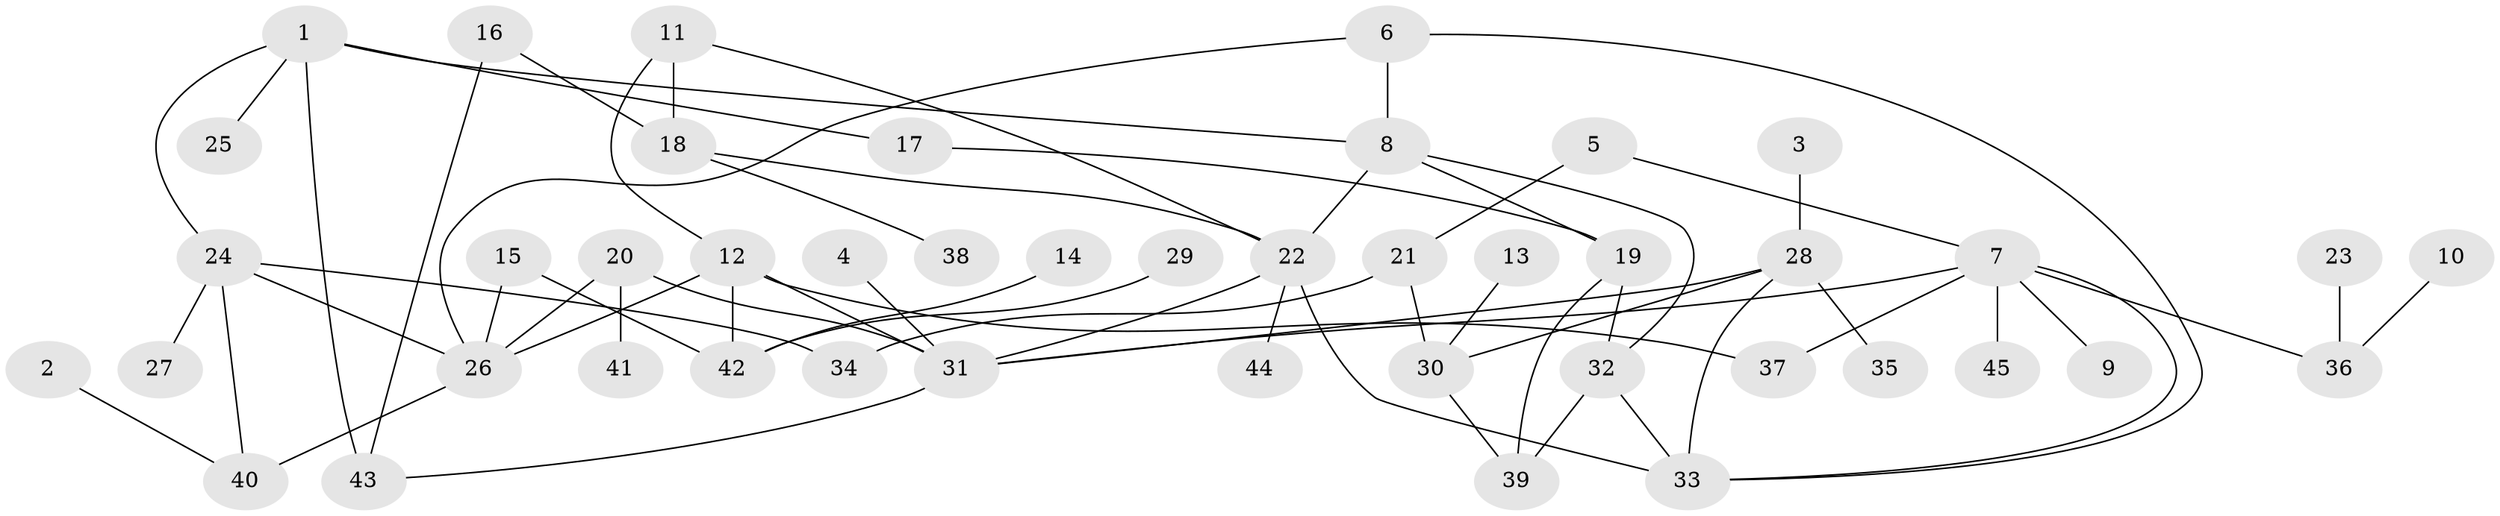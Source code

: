 // original degree distribution, {3: 0.25555555555555554, 4: 0.1, 7: 0.022222222222222223, 6: 0.03333333333333333, 1: 0.34444444444444444, 2: 0.2222222222222222, 5: 0.022222222222222223}
// Generated by graph-tools (version 1.1) at 2025/49/03/09/25 03:49:24]
// undirected, 45 vertices, 64 edges
graph export_dot {
graph [start="1"]
  node [color=gray90,style=filled];
  1;
  2;
  3;
  4;
  5;
  6;
  7;
  8;
  9;
  10;
  11;
  12;
  13;
  14;
  15;
  16;
  17;
  18;
  19;
  20;
  21;
  22;
  23;
  24;
  25;
  26;
  27;
  28;
  29;
  30;
  31;
  32;
  33;
  34;
  35;
  36;
  37;
  38;
  39;
  40;
  41;
  42;
  43;
  44;
  45;
  1 -- 8 [weight=1.0];
  1 -- 17 [weight=1.0];
  1 -- 24 [weight=1.0];
  1 -- 25 [weight=1.0];
  1 -- 43 [weight=1.0];
  2 -- 40 [weight=1.0];
  3 -- 28 [weight=1.0];
  4 -- 31 [weight=1.0];
  5 -- 7 [weight=1.0];
  5 -- 21 [weight=1.0];
  6 -- 8 [weight=1.0];
  6 -- 26 [weight=1.0];
  6 -- 33 [weight=1.0];
  7 -- 9 [weight=1.0];
  7 -- 31 [weight=1.0];
  7 -- 33 [weight=1.0];
  7 -- 36 [weight=1.0];
  7 -- 37 [weight=1.0];
  7 -- 45 [weight=1.0];
  8 -- 19 [weight=1.0];
  8 -- 22 [weight=1.0];
  8 -- 32 [weight=1.0];
  10 -- 36 [weight=1.0];
  11 -- 12 [weight=1.0];
  11 -- 18 [weight=1.0];
  11 -- 22 [weight=1.0];
  12 -- 26 [weight=1.0];
  12 -- 31 [weight=1.0];
  12 -- 37 [weight=1.0];
  12 -- 42 [weight=1.0];
  13 -- 30 [weight=1.0];
  14 -- 42 [weight=1.0];
  15 -- 26 [weight=1.0];
  15 -- 42 [weight=1.0];
  16 -- 18 [weight=1.0];
  16 -- 43 [weight=1.0];
  17 -- 19 [weight=1.0];
  18 -- 22 [weight=1.0];
  18 -- 38 [weight=1.0];
  19 -- 32 [weight=1.0];
  19 -- 39 [weight=1.0];
  20 -- 26 [weight=1.0];
  20 -- 31 [weight=1.0];
  20 -- 41 [weight=1.0];
  21 -- 30 [weight=1.0];
  21 -- 34 [weight=1.0];
  22 -- 31 [weight=1.0];
  22 -- 33 [weight=1.0];
  22 -- 44 [weight=1.0];
  23 -- 36 [weight=1.0];
  24 -- 26 [weight=1.0];
  24 -- 27 [weight=1.0];
  24 -- 34 [weight=1.0];
  24 -- 40 [weight=1.0];
  26 -- 40 [weight=1.0];
  28 -- 30 [weight=1.0];
  28 -- 31 [weight=1.0];
  28 -- 33 [weight=1.0];
  28 -- 35 [weight=1.0];
  29 -- 42 [weight=1.0];
  30 -- 39 [weight=1.0];
  31 -- 43 [weight=1.0];
  32 -- 33 [weight=1.0];
  32 -- 39 [weight=1.0];
}
